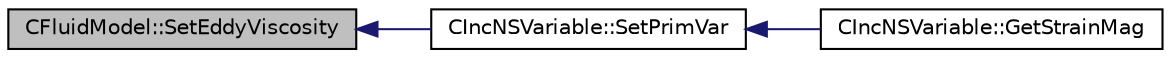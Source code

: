 digraph "CFluidModel::SetEddyViscosity"
{
  edge [fontname="Helvetica",fontsize="10",labelfontname="Helvetica",labelfontsize="10"];
  node [fontname="Helvetica",fontsize="10",shape=record];
  rankdir="LR";
  Node459 [label="CFluidModel::SetEddyViscosity",height=0.2,width=0.4,color="black", fillcolor="grey75", style="filled", fontcolor="black"];
  Node459 -> Node460 [dir="back",color="midnightblue",fontsize="10",style="solid",fontname="Helvetica"];
  Node460 [label="CIncNSVariable::SetPrimVar",height=0.2,width=0.4,color="black", fillcolor="white", style="filled",URL="$class_c_inc_n_s_variable.html#ae1b2f543bae5e6067ad855deef0233ef",tooltip="Set all the primitive variables for incompressible flows. "];
  Node460 -> Node461 [dir="back",color="midnightblue",fontsize="10",style="solid",fontname="Helvetica"];
  Node461 [label="CIncNSVariable::GetStrainMag",height=0.2,width=0.4,color="black", fillcolor="white", style="filled",URL="$class_c_inc_n_s_variable.html#a7d5ba854a99c0432be51115078bfa036",tooltip="Get the value of the magnitude of rate of strain. "];
}
